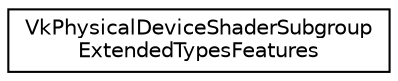digraph "Graphical Class Hierarchy"
{
 // LATEX_PDF_SIZE
  edge [fontname="Helvetica",fontsize="10",labelfontname="Helvetica",labelfontsize="10"];
  node [fontname="Helvetica",fontsize="10",shape=record];
  rankdir="LR";
  Node0 [label="VkPhysicalDeviceShaderSubgroup\lExtendedTypesFeatures",height=0.2,width=0.4,color="black", fillcolor="white", style="filled",URL="$structVkPhysicalDeviceShaderSubgroupExtendedTypesFeatures.html",tooltip=" "];
}
